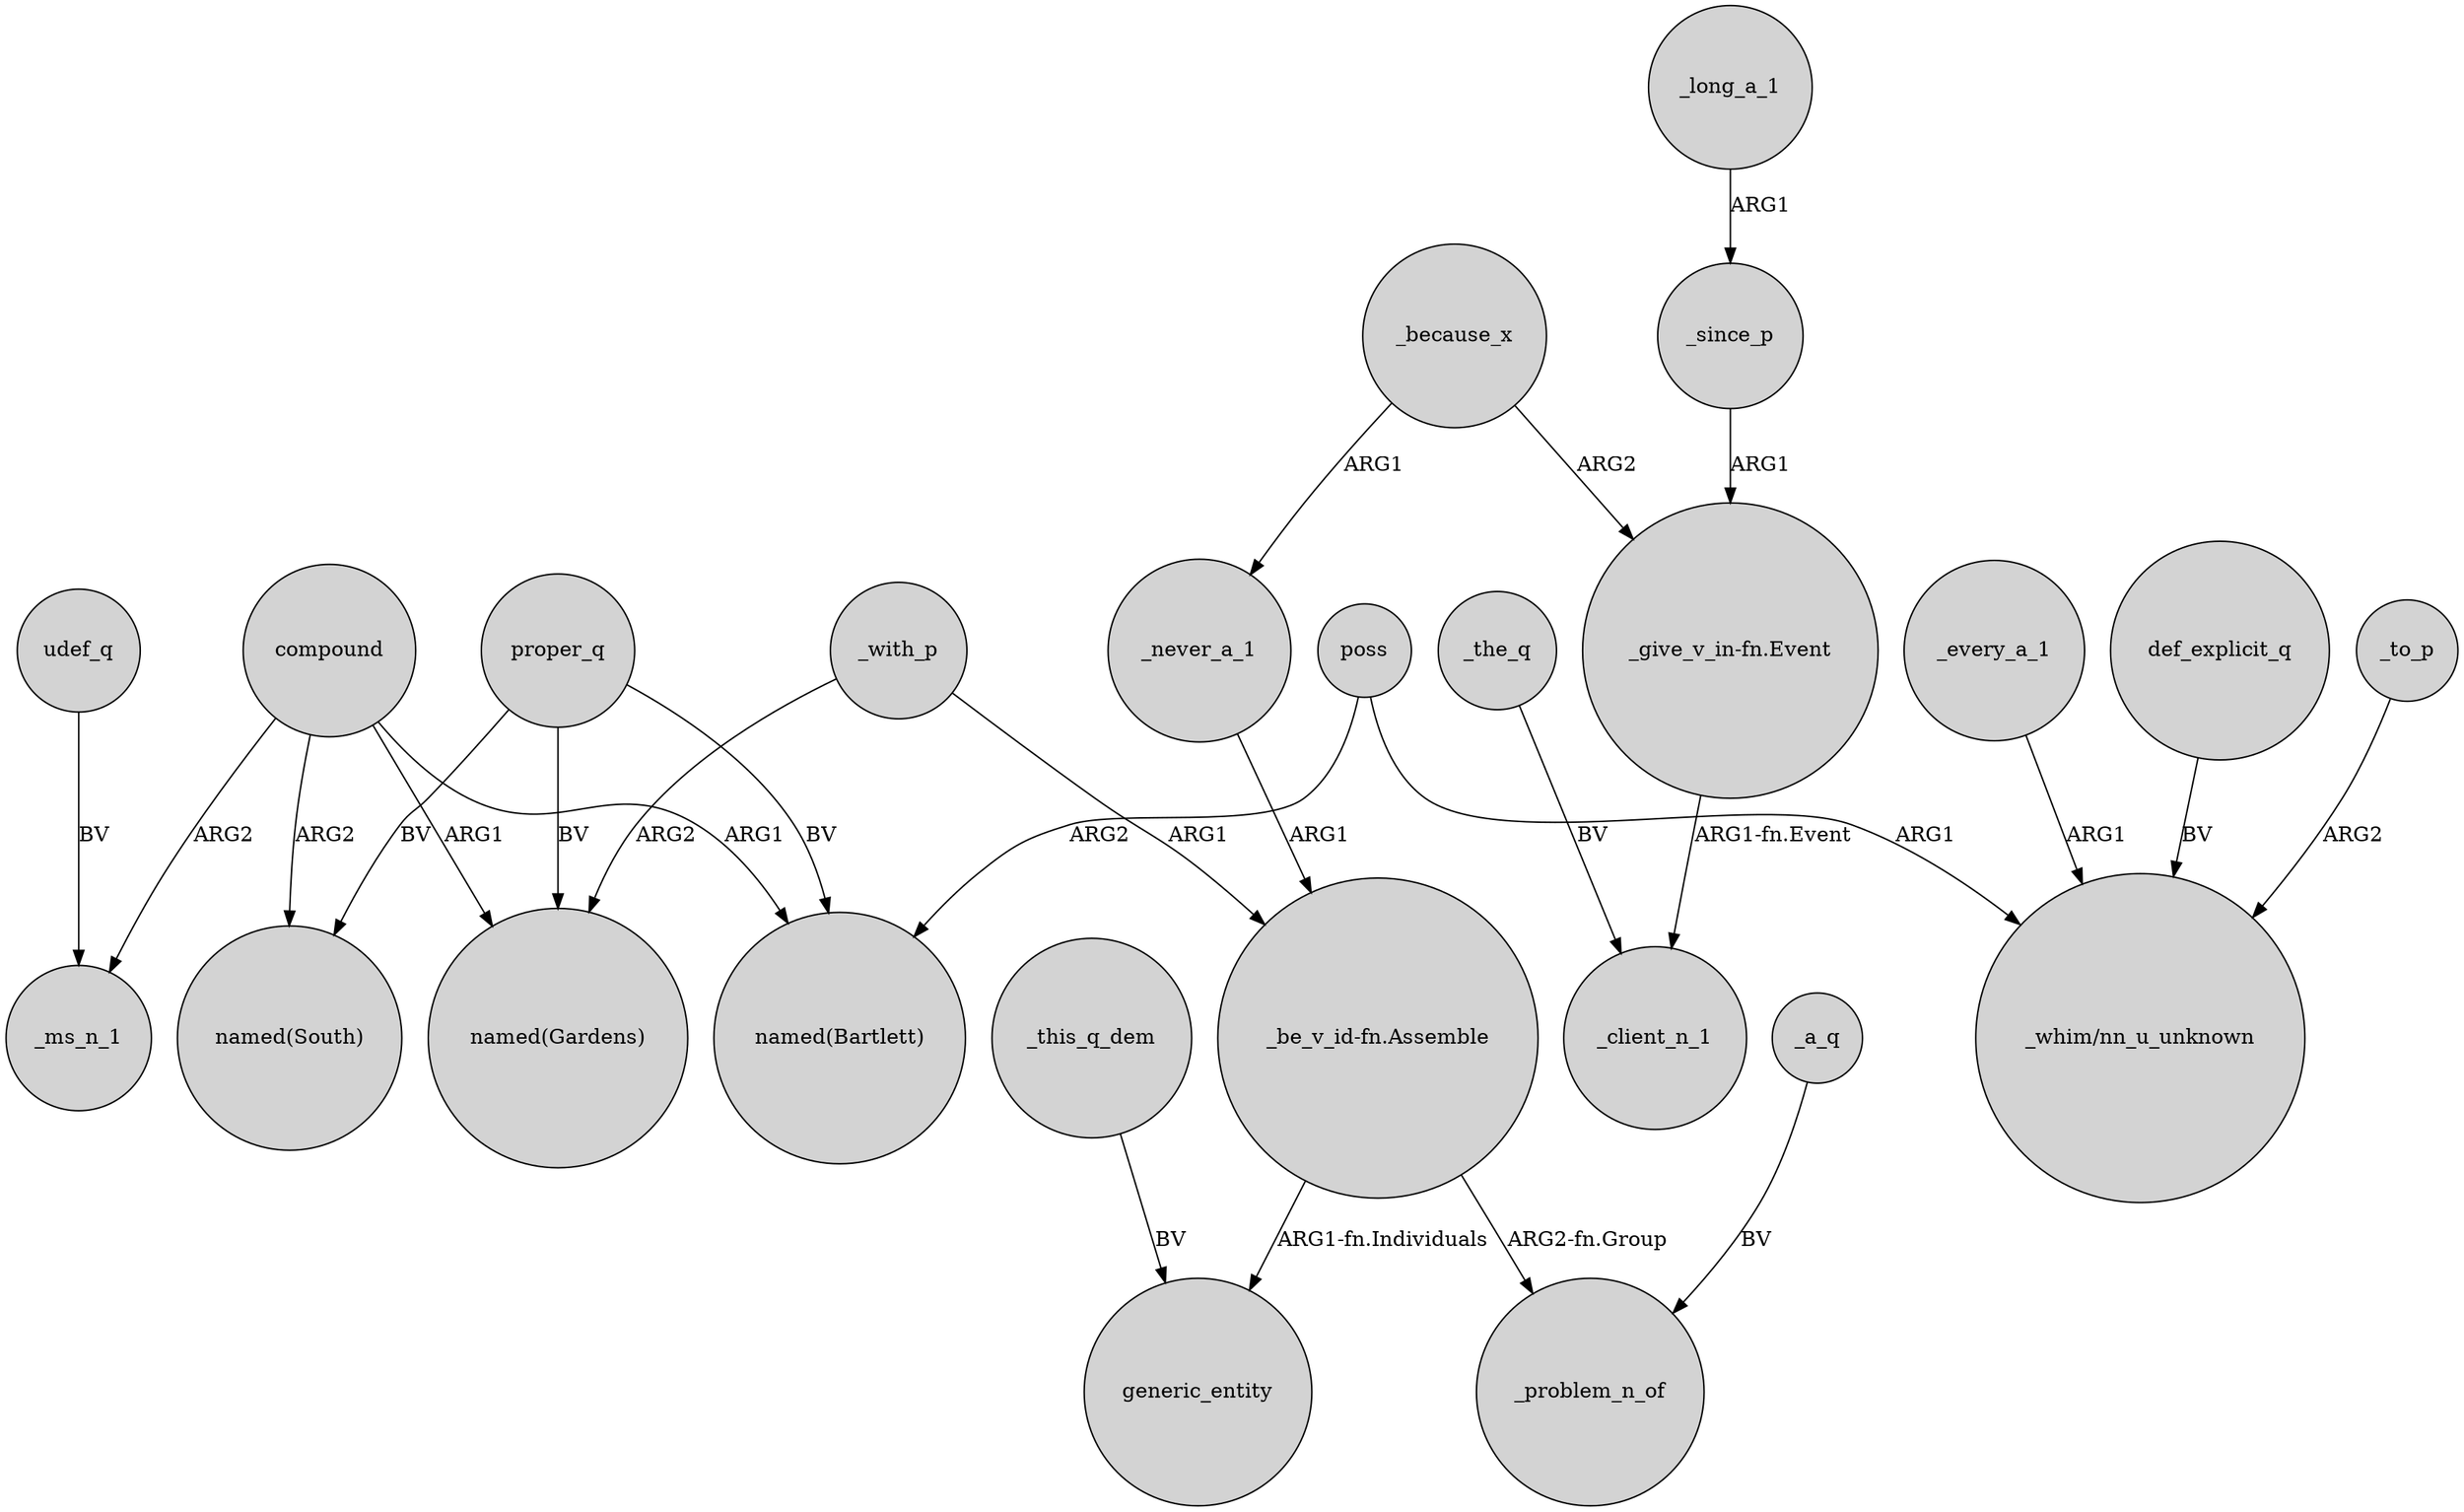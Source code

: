 digraph {
	node [shape=circle style=filled]
	proper_q -> "named(Gardens)" [label=BV]
	poss -> "named(Bartlett)" [label=ARG2]
	proper_q -> "named(South)" [label=BV]
	compound -> _ms_n_1 [label=ARG2]
	_never_a_1 -> "_be_v_id-fn.Assemble" [label=ARG1]
	_the_q -> _client_n_1 [label=BV]
	compound -> "named(Bartlett)" [label=ARG1]
	_with_p -> "named(Gardens)" [label=ARG2]
	proper_q -> "named(Bartlett)" [label=BV]
	_because_x -> "_give_v_in-fn.Event" [label=ARG2]
	def_explicit_q -> "_whim/nn_u_unknown" [label=BV]
	compound -> "named(Gardens)" [label=ARG1]
	_because_x -> _never_a_1 [label=ARG1]
	_to_p -> "_whim/nn_u_unknown" [label=ARG2]
	_every_a_1 -> "_whim/nn_u_unknown" [label=ARG1]
	_this_q_dem -> generic_entity [label=BV]
	compound -> "named(South)" [label=ARG2]
	udef_q -> _ms_n_1 [label=BV]
	_long_a_1 -> _since_p [label=ARG1]
	"_be_v_id-fn.Assemble" -> _problem_n_of [label="ARG2-fn.Group"]
	_a_q -> _problem_n_of [label=BV]
	"_be_v_id-fn.Assemble" -> generic_entity [label="ARG1-fn.Individuals"]
	_with_p -> "_be_v_id-fn.Assemble" [label=ARG1]
	_since_p -> "_give_v_in-fn.Event" [label=ARG1]
	poss -> "_whim/nn_u_unknown" [label=ARG1]
	"_give_v_in-fn.Event" -> _client_n_1 [label="ARG1-fn.Event"]
}
